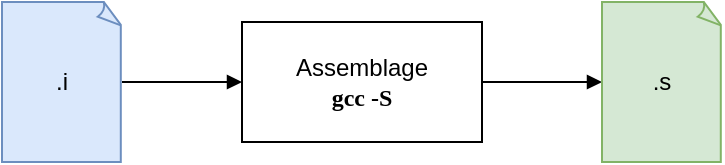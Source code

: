 <mxfile version="22.1.16" type="device">
  <diagram name="Page 1" id="Page-1">
    <mxGraphModel dx="978" dy="648" grid="1" gridSize="10" guides="1" tooltips="1" connect="1" arrows="1" fold="1" page="1" pageScale="1" pageWidth="800" pageHeight="90" math="0" shadow="0">
      <root>
        <mxCell id="0" />
        <mxCell id="1" parent="0" />
        <UserObject label="" tags="Lien" id="32">
          <mxCell style="vsdxID=60;edgeStyle=none;startArrow=none;endArrow=block;startSize=5;endSize=5;strokeColor=#000000;spacingTop=0;spacingBottom=0;spacingLeft=0;spacingRight=0;verticalAlign=middle;html=1;labelBackgroundColor=#ffffff;rounded=0;" parent="1" source="5N89hjSIK9IrrvgTw9UO-34" target="zOPgCvn7CKchWAFiJJU7-35" edge="1">
            <mxGeometry relative="1" as="geometry">
              <mxPoint x="-1" as="offset" />
              <Array as="points" />
              <mxPoint x="550" y="44.131" as="targetPoint" />
              <mxPoint x="468" y="44.5" as="sourcePoint" />
            </mxGeometry>
          </mxCell>
        </UserObject>
        <UserObject label="" tags="Lien" id="33">
          <mxCell style="vsdxID=59;edgeStyle=none;startArrow=none;endArrow=block;startSize=5;endSize=5;strokeColor=#000000;spacingTop=0;spacingBottom=0;spacingLeft=0;spacingRight=0;verticalAlign=middle;html=1;labelBackgroundColor=#ffffff;rounded=0;exitX=1;exitY=0.5;exitDx=0;exitDy=0;exitPerimeter=0;" parent="1" source="zOPgCvn7CKchWAFiJJU7-34" target="5N89hjSIK9IrrvgTw9UO-34" edge="1">
            <mxGeometry relative="1" as="geometry">
              <mxPoint x="-1" as="offset" />
              <Array as="points" />
              <mxPoint x="258" y="44.134" as="sourcePoint" />
              <mxPoint x="337" y="44.5" as="targetPoint" />
            </mxGeometry>
          </mxCell>
        </UserObject>
        <UserObject label="" tags="Diagramme_de_flux Lien" id="34">
          <mxCell parent="1" vertex="1" visible="0">
            <mxGeometry as="geometry" />
          </mxCell>
        </UserObject>
        <mxCell id="zOPgCvn7CKchWAFiJJU7-34" value=".i" style="whiteSpace=wrap;html=1;shape=mxgraph.basic.document;fillColor=#dae8fc;strokeColor=#6c8ebf;" parent="1" vertex="1">
          <mxGeometry x="220" y="5" width="60" height="80" as="geometry" />
        </mxCell>
        <mxCell id="zOPgCvn7CKchWAFiJJU7-35" value=".s" style="whiteSpace=wrap;html=1;shape=mxgraph.basic.document;fillColor=#d5e8d4;strokeColor=#82b366;" parent="1" vertex="1">
          <mxGeometry x="520" y="5" width="60" height="80" as="geometry" />
        </mxCell>
        <mxCell id="5N89hjSIK9IrrvgTw9UO-34" value="Assemblage&lt;br&gt;&lt;font face=&quot;Lucida Console&quot;&gt;&lt;b&gt;gcc -S&lt;/b&gt;&lt;/font&gt;" style="rounded=0;whiteSpace=wrap;html=1;" parent="1" vertex="1">
          <mxGeometry x="340" y="15" width="120" height="60" as="geometry" />
        </mxCell>
      </root>
    </mxGraphModel>
  </diagram>
</mxfile>
